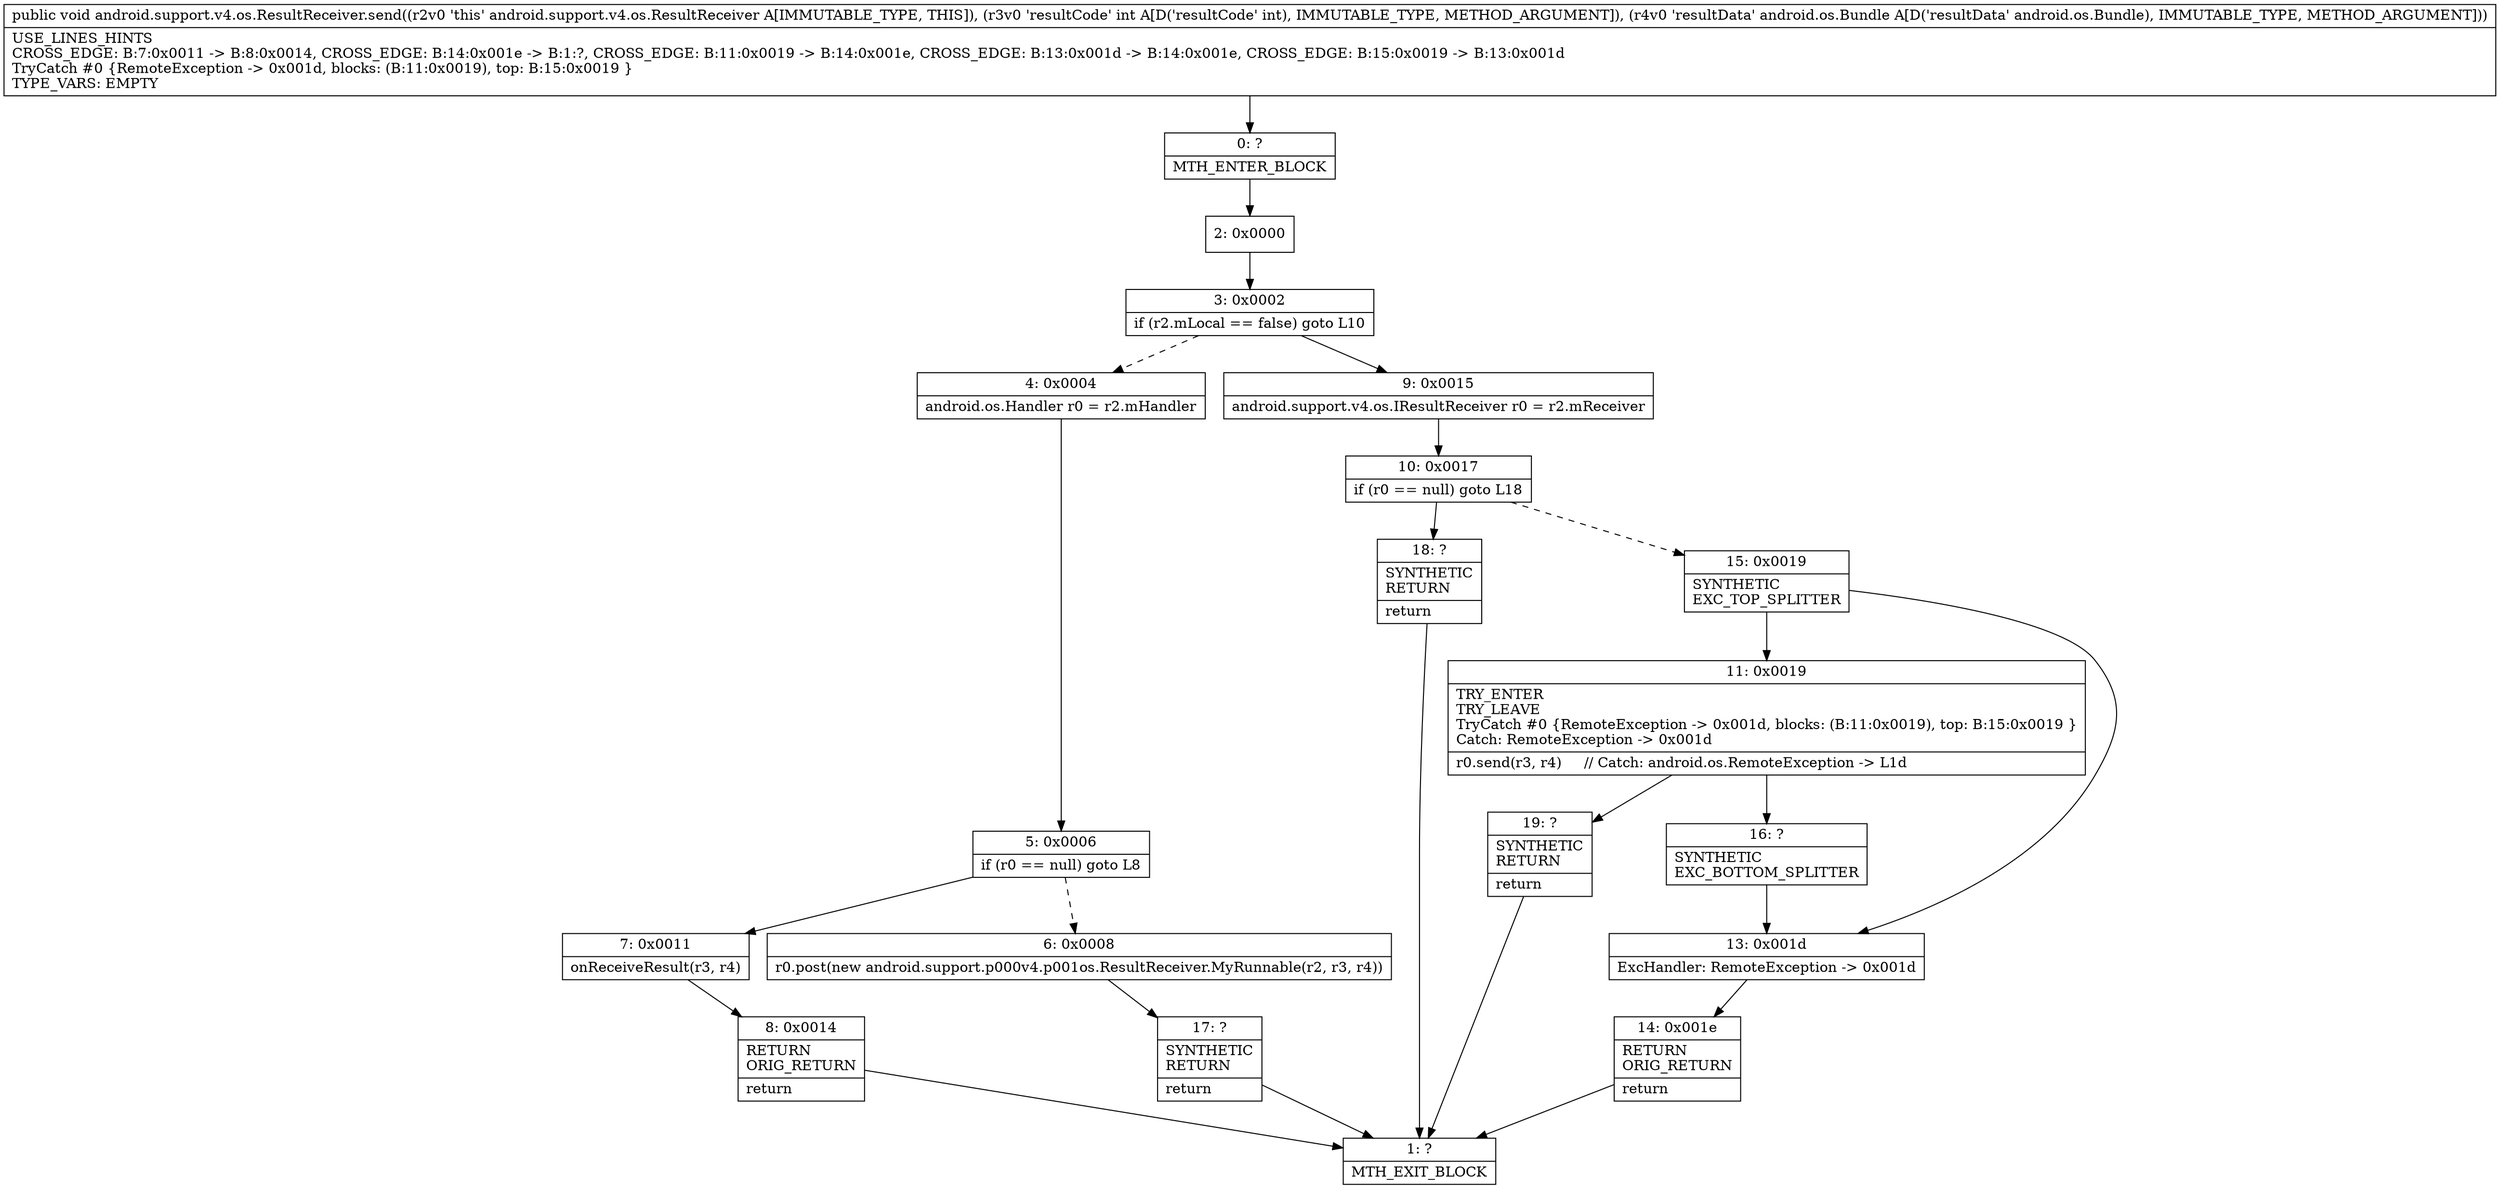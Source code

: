digraph "CFG forandroid.support.v4.os.ResultReceiver.send(ILandroid\/os\/Bundle;)V" {
Node_0 [shape=record,label="{0\:\ ?|MTH_ENTER_BLOCK\l}"];
Node_2 [shape=record,label="{2\:\ 0x0000}"];
Node_3 [shape=record,label="{3\:\ 0x0002|if (r2.mLocal == false) goto L10\l}"];
Node_4 [shape=record,label="{4\:\ 0x0004|android.os.Handler r0 = r2.mHandler\l}"];
Node_5 [shape=record,label="{5\:\ 0x0006|if (r0 == null) goto L8\l}"];
Node_6 [shape=record,label="{6\:\ 0x0008|r0.post(new android.support.p000v4.p001os.ResultReceiver.MyRunnable(r2, r3, r4))\l}"];
Node_17 [shape=record,label="{17\:\ ?|SYNTHETIC\lRETURN\l|return\l}"];
Node_1 [shape=record,label="{1\:\ ?|MTH_EXIT_BLOCK\l}"];
Node_7 [shape=record,label="{7\:\ 0x0011|onReceiveResult(r3, r4)\l}"];
Node_8 [shape=record,label="{8\:\ 0x0014|RETURN\lORIG_RETURN\l|return\l}"];
Node_9 [shape=record,label="{9\:\ 0x0015|android.support.v4.os.IResultReceiver r0 = r2.mReceiver\l}"];
Node_10 [shape=record,label="{10\:\ 0x0017|if (r0 == null) goto L18\l}"];
Node_15 [shape=record,label="{15\:\ 0x0019|SYNTHETIC\lEXC_TOP_SPLITTER\l}"];
Node_11 [shape=record,label="{11\:\ 0x0019|TRY_ENTER\lTRY_LEAVE\lTryCatch #0 \{RemoteException \-\> 0x001d, blocks: (B:11:0x0019), top: B:15:0x0019 \}\lCatch: RemoteException \-\> 0x001d\l|r0.send(r3, r4)     \/\/ Catch: android.os.RemoteException \-\> L1d\l}"];
Node_16 [shape=record,label="{16\:\ ?|SYNTHETIC\lEXC_BOTTOM_SPLITTER\l}"];
Node_19 [shape=record,label="{19\:\ ?|SYNTHETIC\lRETURN\l|return\l}"];
Node_13 [shape=record,label="{13\:\ 0x001d|ExcHandler: RemoteException \-\> 0x001d\l}"];
Node_14 [shape=record,label="{14\:\ 0x001e|RETURN\lORIG_RETURN\l|return\l}"];
Node_18 [shape=record,label="{18\:\ ?|SYNTHETIC\lRETURN\l|return\l}"];
MethodNode[shape=record,label="{public void android.support.v4.os.ResultReceiver.send((r2v0 'this' android.support.v4.os.ResultReceiver A[IMMUTABLE_TYPE, THIS]), (r3v0 'resultCode' int A[D('resultCode' int), IMMUTABLE_TYPE, METHOD_ARGUMENT]), (r4v0 'resultData' android.os.Bundle A[D('resultData' android.os.Bundle), IMMUTABLE_TYPE, METHOD_ARGUMENT]))  | USE_LINES_HINTS\lCROSS_EDGE: B:7:0x0011 \-\> B:8:0x0014, CROSS_EDGE: B:14:0x001e \-\> B:1:?, CROSS_EDGE: B:11:0x0019 \-\> B:14:0x001e, CROSS_EDGE: B:13:0x001d \-\> B:14:0x001e, CROSS_EDGE: B:15:0x0019 \-\> B:13:0x001d\lTryCatch #0 \{RemoteException \-\> 0x001d, blocks: (B:11:0x0019), top: B:15:0x0019 \}\lTYPE_VARS: EMPTY\l}"];
MethodNode -> Node_0;Node_0 -> Node_2;
Node_2 -> Node_3;
Node_3 -> Node_4[style=dashed];
Node_3 -> Node_9;
Node_4 -> Node_5;
Node_5 -> Node_6[style=dashed];
Node_5 -> Node_7;
Node_6 -> Node_17;
Node_17 -> Node_1;
Node_7 -> Node_8;
Node_8 -> Node_1;
Node_9 -> Node_10;
Node_10 -> Node_15[style=dashed];
Node_10 -> Node_18;
Node_15 -> Node_11;
Node_15 -> Node_13;
Node_11 -> Node_16;
Node_11 -> Node_19;
Node_16 -> Node_13;
Node_19 -> Node_1;
Node_13 -> Node_14;
Node_14 -> Node_1;
Node_18 -> Node_1;
}

